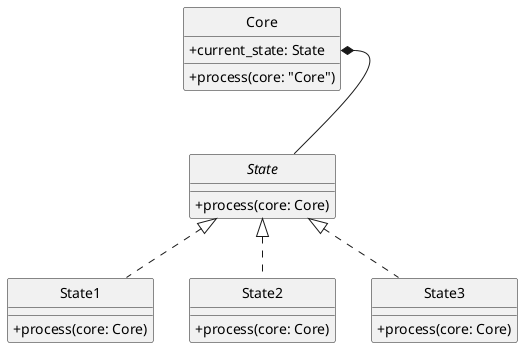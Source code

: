 @startuml
'figure 7: The State Pattern'
skinparam monochrome true
skinparam handwritten false
skinparam shadowing false
skinparam classAttributeIconSize 0
hide class circle
hide abstract circle

abstract class State {
    + process(core: Core)
}

class Core {
    + current_state: State
    + process(core: "Core")
}

class State1 {
    + process(core: Core)
}

class State2 {
    + process(core: Core)
}

class State3 {
    + process(core: Core)
}


Core::current_state *-- State

State <|.. State1
State <|.. State2
State <|.. State3

@enduml
